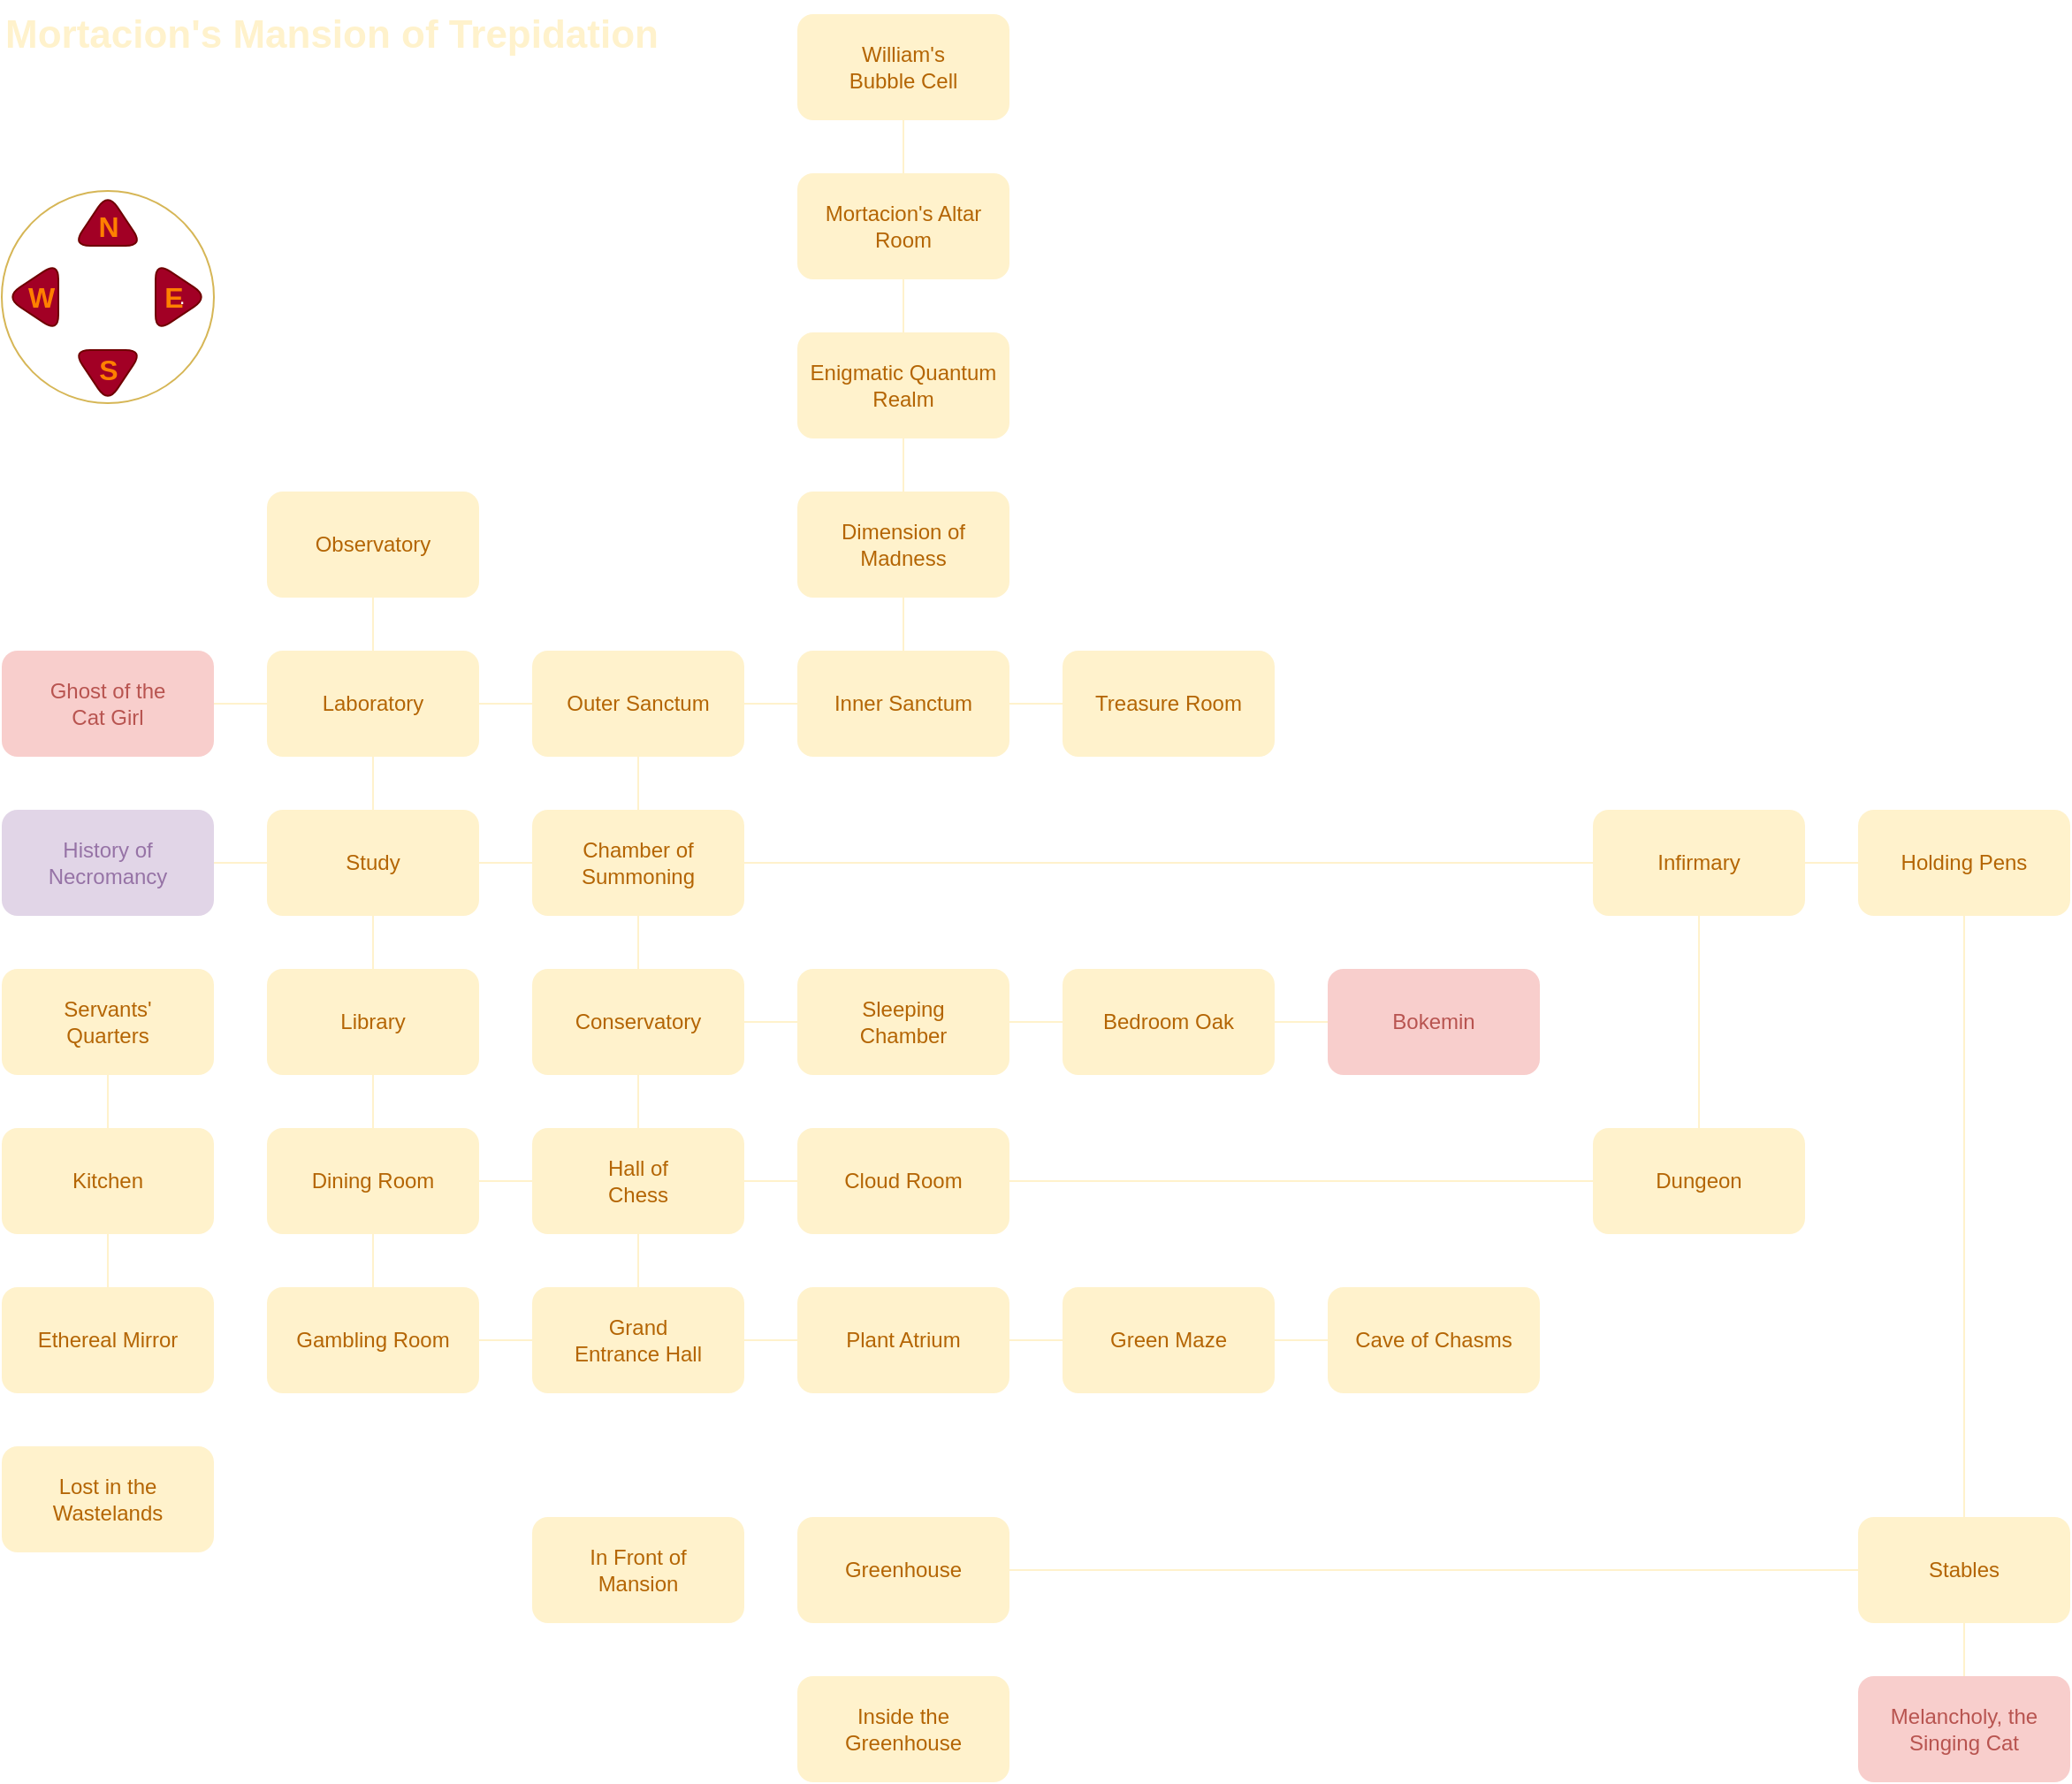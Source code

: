 <mxfile>
    <diagram id="srhE5D7gQbnfxxKPSpZm" name="Page-1">
        <mxGraphModel dx="1750" dy="2222" grid="1" gridSize="10" guides="1" tooltips="1" connect="1" arrows="1" fold="1" page="1" pageScale="1" pageWidth="850" pageHeight="1100" math="0" shadow="0">
            <root>
                <mxCell id="0"/>
                <mxCell id="1" parent="0"/>
                <mxCell id="22" style="edgeStyle=none;html=1;entryX=0;entryY=0.5;entryDx=0;entryDy=0;endArrow=none;endFill=0;strokeColor=#FFFFFF;" parent="1" source="3" target="6" edge="1">
                    <mxGeometry relative="1" as="geometry"/>
                </mxCell>
                <mxCell id="25" style="edgeStyle=none;html=1;endArrow=none;endFill=0;strokeColor=#FFFFFF;" parent="1" source="3" target="5" edge="1">
                    <mxGeometry relative="1" as="geometry"/>
                </mxCell>
                <mxCell id="3" value="In Front of&lt;br&gt;Mansion" style="rounded=1;whiteSpace=wrap;html=1;fillStyle=solid;fillColor=#fff2cc;strokeColor=none;fontColor=#B46504;" parent="1" vertex="1">
                    <mxGeometry x="230" y="740" width="120" height="60" as="geometry"/>
                </mxCell>
                <mxCell id="33" style="edgeStyle=none;html=1;endArrow=none;endFill=0;strokeColor=#FFF2CC;" parent="1" source="5" target="32" edge="1">
                    <mxGeometry relative="1" as="geometry"/>
                </mxCell>
                <mxCell id="34" style="edgeStyle=none;html=1;endArrow=none;endFill=0;strokeColor=#FFF2CC;" parent="1" source="5" target="31" edge="1">
                    <mxGeometry relative="1" as="geometry"/>
                </mxCell>
                <mxCell id="5" value="Grand&lt;br&gt;Entrance Hall" style="rounded=1;whiteSpace=wrap;html=1;fillStyle=solid;fillColor=#fff2cc;strokeColor=none;fontColor=#B46504;" parent="1" vertex="1">
                    <mxGeometry x="230" y="610" width="120" height="60" as="geometry"/>
                </mxCell>
                <mxCell id="23" value="" style="edgeStyle=none;html=1;endArrow=none;endFill=0;strokeColor=#FFF2CC;" parent="1" source="6" target="8" edge="1">
                    <mxGeometry relative="1" as="geometry"/>
                </mxCell>
                <mxCell id="24" style="edgeStyle=none;html=1;entryX=0.5;entryY=0;entryDx=0;entryDy=0;endArrow=none;endFill=0;strokeColor=#FFFFFF;" parent="1" source="6" target="7" edge="1">
                    <mxGeometry relative="1" as="geometry"/>
                </mxCell>
                <mxCell id="6" value="Greenhouse" style="rounded=1;whiteSpace=wrap;html=1;fillStyle=solid;fillColor=#fff2cc;strokeColor=none;fontColor=#B46504;" parent="1" vertex="1">
                    <mxGeometry x="380" y="740" width="120" height="60" as="geometry"/>
                </mxCell>
                <mxCell id="7" value="Inside the Greenhouse" style="rounded=1;whiteSpace=wrap;html=1;fillStyle=solid;fillColor=#fff2cc;strokeColor=none;fontColor=#B46504;" parent="1" vertex="1">
                    <mxGeometry x="380" y="830" width="120" height="60" as="geometry"/>
                </mxCell>
                <mxCell id="27" style="edgeStyle=none;html=1;entryX=0.5;entryY=1;entryDx=0;entryDy=0;endArrow=none;endFill=0;strokeColor=#FFF2CC;" parent="1" source="8" target="9" edge="1">
                    <mxGeometry relative="1" as="geometry"/>
                </mxCell>
                <mxCell id="89" style="edgeStyle=none;html=1;entryX=0.5;entryY=0;entryDx=0;entryDy=0;endArrow=none;endFill=0;strokeColor=#FFF2CC;" parent="1" source="8" target="82" edge="1">
                    <mxGeometry relative="1" as="geometry"/>
                </mxCell>
                <mxCell id="8" value="Stables" style="rounded=1;whiteSpace=wrap;html=1;fillStyle=solid;fillColor=#fff2cc;strokeColor=none;fontColor=#B46504;" parent="1" vertex="1">
                    <mxGeometry x="980" y="740" width="120" height="60" as="geometry"/>
                </mxCell>
                <mxCell id="72" style="edgeStyle=none;html=1;entryX=1;entryY=0.5;entryDx=0;entryDy=0;endArrow=none;endFill=0;strokeColor=#FFF2CC;" parent="1" source="9" target="70" edge="1">
                    <mxGeometry relative="1" as="geometry"/>
                </mxCell>
                <mxCell id="9" value="Holding Pens" style="rounded=1;whiteSpace=wrap;html=1;fillStyle=solid;fillColor=#fff2cc;strokeColor=none;fontColor=#B46504;" parent="1" vertex="1">
                    <mxGeometry x="980" y="340" width="120" height="60" as="geometry"/>
                </mxCell>
                <mxCell id="28" style="edgeStyle=none;html=1;endArrow=none;endFill=0;strokeColor=#FFF2CC;" parent="1" source="11" target="12" edge="1">
                    <mxGeometry relative="1" as="geometry"/>
                </mxCell>
                <mxCell id="29" style="edgeStyle=none;html=1;entryX=1;entryY=0.5;entryDx=0;entryDy=0;endArrow=none;endFill=0;strokeColor=#FFF2CC;" parent="1" source="11" target="13" edge="1">
                    <mxGeometry relative="1" as="geometry"/>
                </mxCell>
                <mxCell id="11" value="Chamber of Summoning" style="rounded=1;whiteSpace=wrap;html=1;fillStyle=solid;fillColor=#fff2cc;strokeColor=none;fontColor=#B46504;" parent="1" vertex="1">
                    <mxGeometry x="230" y="340" width="120" height="60" as="geometry"/>
                </mxCell>
                <mxCell id="53" style="edgeStyle=none;html=1;entryX=0;entryY=0.5;entryDx=0;entryDy=0;endArrow=none;endFill=0;strokeColor=#FFF2CC;" parent="1" source="12" target="52" edge="1">
                    <mxGeometry relative="1" as="geometry"/>
                </mxCell>
                <mxCell id="12" value="Outer Sanctum" style="rounded=1;whiteSpace=wrap;html=1;fillStyle=solid;fillColor=#fff2cc;strokeColor=none;fontColor=#B46504;" parent="1" vertex="1">
                    <mxGeometry x="230" y="250" width="120" height="60" as="geometry"/>
                </mxCell>
                <mxCell id="42" style="edgeStyle=none;html=1;endArrow=none;endFill=0;strokeColor=#FFF2CC;" parent="1" source="13" target="41" edge="1">
                    <mxGeometry relative="1" as="geometry"/>
                </mxCell>
                <mxCell id="81" style="edgeStyle=none;html=1;entryX=1;entryY=0.5;entryDx=0;entryDy=0;endArrow=none;endFill=0;strokeColor=#FFF2CC;" parent="1" source="13" target="80" edge="1">
                    <mxGeometry relative="1" as="geometry"/>
                </mxCell>
                <mxCell id="13" value="Study" style="rounded=1;whiteSpace=wrap;html=1;fillStyle=solid;fillColor=#fff2cc;strokeColor=none;fontColor=#B46504;" parent="1" vertex="1">
                    <mxGeometry x="80" y="340" width="120" height="60" as="geometry"/>
                </mxCell>
                <mxCell id="18" style="edgeStyle=none;html=1;entryX=0;entryY=0.5;entryDx=0;entryDy=0;endArrow=none;endFill=0;strokeColor=#FFF2CC;" parent="1" source="14" target="16" edge="1">
                    <mxGeometry relative="1" as="geometry"/>
                </mxCell>
                <mxCell id="19" style="edgeStyle=none;html=1;entryX=0.5;entryY=1;entryDx=0;entryDy=0;endArrow=none;endFill=0;strokeColor=#FFF2CC;" parent="1" source="14" target="11" edge="1">
                    <mxGeometry relative="1" as="geometry"/>
                </mxCell>
                <mxCell id="20" style="edgeStyle=none;html=1;entryX=0.5;entryY=0;entryDx=0;entryDy=0;endArrow=none;endFill=0;strokeColor=#FFF2CC;" parent="1" source="14" target="15" edge="1">
                    <mxGeometry relative="1" as="geometry"/>
                </mxCell>
                <mxCell id="14" value="Conservatory" style="rounded=1;whiteSpace=wrap;html=1;fillStyle=solid;fillColor=#fff2cc;strokeColor=none;fontColor=#B46504;" parent="1" vertex="1">
                    <mxGeometry x="230" y="430" width="120" height="60" as="geometry"/>
                </mxCell>
                <mxCell id="21" style="edgeStyle=none;html=1;endArrow=none;endFill=0;strokeColor=#FFF2CC;" parent="1" source="15" target="17" edge="1">
                    <mxGeometry relative="1" as="geometry"/>
                </mxCell>
                <mxCell id="30" style="edgeStyle=none;html=1;entryX=0.5;entryY=0;entryDx=0;entryDy=0;endArrow=none;endFill=0;strokeColor=#FFF2CC;" parent="1" source="15" target="5" edge="1">
                    <mxGeometry relative="1" as="geometry"/>
                </mxCell>
                <mxCell id="15" value="Hall of&lt;br&gt;Chess" style="rounded=1;whiteSpace=wrap;html=1;fillStyle=solid;fillColor=#fff2cc;strokeColor=none;fontColor=#B46504;" parent="1" vertex="1">
                    <mxGeometry x="230" y="520" width="120" height="60" as="geometry"/>
                </mxCell>
                <mxCell id="64" style="edgeStyle=none;html=1;entryX=0;entryY=0.5;entryDx=0;entryDy=0;endArrow=none;endFill=0;strokeColor=#FFF2CC;" parent="1" source="16" target="63" edge="1">
                    <mxGeometry relative="1" as="geometry"/>
                </mxCell>
                <mxCell id="16" value="Sleeping&lt;br&gt;Chamber" style="rounded=1;whiteSpace=wrap;html=1;fillStyle=solid;fillColor=#fff2cc;strokeColor=none;fontColor=#B46504;" parent="1" vertex="1">
                    <mxGeometry x="380" y="430" width="120" height="60" as="geometry"/>
                </mxCell>
                <mxCell id="17" value="Cloud Room" style="rounded=1;whiteSpace=wrap;html=1;fillStyle=solid;fillColor=#fff2cc;strokeColor=none;fontColor=#B46504;" parent="1" vertex="1">
                    <mxGeometry x="380" y="520" width="120" height="60" as="geometry"/>
                </mxCell>
                <mxCell id="36" style="edgeStyle=none;html=1;endArrow=none;endFill=0;strokeColor=#FFF2CC;" parent="1" source="31" target="35" edge="1">
                    <mxGeometry relative="1" as="geometry"/>
                </mxCell>
                <mxCell id="31" value="Gambling Room" style="rounded=1;whiteSpace=wrap;html=1;fillStyle=solid;fillColor=#fff2cc;strokeColor=none;fontColor=#B46504;" parent="1" vertex="1">
                    <mxGeometry x="80" y="610" width="120" height="60" as="geometry"/>
                </mxCell>
                <mxCell id="75" style="edgeStyle=none;html=1;entryX=0;entryY=0.5;entryDx=0;entryDy=0;endArrow=none;endFill=0;strokeColor=#FFF2CC;" parent="1" source="32" target="74" edge="1">
                    <mxGeometry relative="1" as="geometry"/>
                </mxCell>
                <mxCell id="32" value="Plant Atrium" style="rounded=1;whiteSpace=wrap;html=1;fillStyle=solid;fillColor=#fff2cc;strokeColor=none;fontColor=#B46504;" parent="1" vertex="1">
                    <mxGeometry x="380" y="610" width="120" height="60" as="geometry"/>
                </mxCell>
                <mxCell id="37" style="edgeStyle=none;html=1;entryX=0;entryY=0.5;entryDx=0;entryDy=0;endArrow=none;endFill=0;strokeColor=#FFF2CC;" parent="1" source="35" target="15" edge="1">
                    <mxGeometry relative="1" as="geometry"/>
                </mxCell>
                <mxCell id="39" style="edgeStyle=none;html=1;endArrow=none;endFill=0;strokeColor=#FFF2CC;" parent="1" source="35" target="38" edge="1">
                    <mxGeometry relative="1" as="geometry"/>
                </mxCell>
                <mxCell id="47" style="edgeStyle=none;html=1;endArrow=none;endFill=0;strokeColor=#FFFFFF;" parent="1" source="35" target="46" edge="1">
                    <mxGeometry relative="1" as="geometry"/>
                </mxCell>
                <mxCell id="35" value="Dining Room" style="rounded=1;whiteSpace=wrap;html=1;fillStyle=solid;fillColor=#fff2cc;strokeColor=none;fontColor=#B46504;" parent="1" vertex="1">
                    <mxGeometry x="80" y="520" width="120" height="60" as="geometry"/>
                </mxCell>
                <mxCell id="40" style="edgeStyle=none;html=1;endArrow=none;endFill=0;strokeColor=#FFF2CC;" parent="1" source="38" target="13" edge="1">
                    <mxGeometry relative="1" as="geometry"/>
                </mxCell>
                <mxCell id="38" value="Library" style="rounded=1;whiteSpace=wrap;html=1;fillStyle=solid;fillColor=#fff2cc;strokeColor=none;fontColor=#B46504;" parent="1" vertex="1">
                    <mxGeometry x="80" y="430" width="120" height="60" as="geometry"/>
                </mxCell>
                <mxCell id="43" style="edgeStyle=none;html=1;endArrow=none;endFill=0;strokeColor=#FFF2CC;" parent="1" source="41" target="12" edge="1">
                    <mxGeometry relative="1" as="geometry"/>
                </mxCell>
                <mxCell id="45" style="edgeStyle=none;html=1;entryX=0.5;entryY=0.833;entryDx=0;entryDy=0;entryPerimeter=0;endArrow=none;endFill=0;strokeColor=#FFF2CC;" parent="1" source="41" target="44" edge="1">
                    <mxGeometry relative="1" as="geometry"/>
                </mxCell>
                <mxCell id="86" style="edgeStyle=none;html=1;entryX=1;entryY=0.5;entryDx=0;entryDy=0;endArrow=none;endFill=0;strokeColor=#FFF2CC;" parent="1" source="41" target="85" edge="1">
                    <mxGeometry relative="1" as="geometry"/>
                </mxCell>
                <mxCell id="41" value="Laboratory" style="rounded=1;whiteSpace=wrap;html=1;fillStyle=solid;fillColor=#fff2cc;strokeColor=none;fontColor=#B46504;" parent="1" vertex="1">
                    <mxGeometry x="80" y="250" width="120" height="60" as="geometry"/>
                </mxCell>
                <mxCell id="44" value="Observatory" style="rounded=1;whiteSpace=wrap;html=1;fillStyle=solid;fillColor=#fff2cc;strokeColor=none;fontColor=#B46504;" parent="1" vertex="1">
                    <mxGeometry x="80" y="160" width="120" height="60" as="geometry"/>
                </mxCell>
                <mxCell id="51" style="edgeStyle=none;html=1;endArrow=none;endFill=0;strokeColor=#FFF2CC;" parent="1" source="46" target="50" edge="1">
                    <mxGeometry relative="1" as="geometry"/>
                </mxCell>
                <mxCell id="46" value="Kitchen" style="rounded=1;whiteSpace=wrap;html=1;fillStyle=solid;fillColor=#fff2cc;strokeColor=none;fontColor=#B46504;" parent="1" vertex="1">
                    <mxGeometry x="-70" y="520" width="120" height="60" as="geometry"/>
                </mxCell>
                <mxCell id="49" style="edgeStyle=none;html=1;endArrow=none;endFill=0;strokeColor=#FFF2CC;" parent="1" source="48" target="46" edge="1">
                    <mxGeometry relative="1" as="geometry"/>
                </mxCell>
                <mxCell id="48" value="Servants'&lt;br&gt;Quarters" style="rounded=1;whiteSpace=wrap;html=1;fillStyle=solid;fillColor=#fff2cc;strokeColor=none;fontColor=#B46504;" parent="1" vertex="1">
                    <mxGeometry x="-70" y="430" width="120" height="60" as="geometry"/>
                </mxCell>
                <mxCell id="79" style="edgeStyle=none;html=1;entryX=0.5;entryY=0;entryDx=0;entryDy=0;endArrow=none;endFill=0;strokeColor=#FFFFFF;" parent="1" source="50" target="78" edge="1">
                    <mxGeometry relative="1" as="geometry"/>
                </mxCell>
                <mxCell id="50" value="Ethereal Mirror" style="rounded=1;whiteSpace=wrap;html=1;fillStyle=solid;fillColor=#fff2cc;strokeColor=none;fontColor=#B46504;" parent="1" vertex="1">
                    <mxGeometry x="-70" y="610" width="120" height="60" as="geometry"/>
                </mxCell>
                <mxCell id="55" style="edgeStyle=none;html=1;entryX=0;entryY=0.5;entryDx=0;entryDy=0;endArrow=none;endFill=0;strokeColor=#FFF2CC;" parent="1" source="52" target="54" edge="1">
                    <mxGeometry relative="1" as="geometry"/>
                </mxCell>
                <mxCell id="66" style="edgeStyle=none;html=1;endArrow=none;endFill=0;strokeColor=#FFF2CC;" parent="1" source="52" target="65" edge="1">
                    <mxGeometry relative="1" as="geometry"/>
                </mxCell>
                <mxCell id="52" value="Inner Sanctum" style="rounded=1;whiteSpace=wrap;html=1;fillStyle=solid;fillColor=#fff2cc;strokeColor=none;fontColor=#B46504;" parent="1" vertex="1">
                    <mxGeometry x="380" y="250" width="120" height="60" as="geometry"/>
                </mxCell>
                <mxCell id="54" value="Treasure Room" style="rounded=1;whiteSpace=wrap;html=1;fillStyle=solid;fillColor=#fff2cc;strokeColor=none;fontColor=#B46504;" parent="1" vertex="1">
                    <mxGeometry x="530" y="250" width="120" height="60" as="geometry"/>
                </mxCell>
                <mxCell id="59" style="edgeStyle=none;html=1;entryX=1;entryY=0.5;entryDx=0;entryDy=0;endArrow=none;endFill=0;strokeColor=#FFF2CC;" parent="1" source="57" target="17" edge="1">
                    <mxGeometry relative="1" as="geometry"/>
                </mxCell>
                <mxCell id="57" value="Dungeon" style="rounded=1;whiteSpace=wrap;html=1;fillStyle=solid;fillColor=#fff2cc;strokeColor=none;fontColor=#B46504;" parent="1" vertex="1">
                    <mxGeometry x="830" y="520" width="120" height="60" as="geometry"/>
                </mxCell>
                <mxCell id="60" value="Mortacion's Altar Room" style="rounded=1;whiteSpace=wrap;html=1;fillStyle=solid;fillColor=#fff2cc;strokeColor=none;fontColor=#B46504;" parent="1" vertex="1">
                    <mxGeometry x="380" y="-20" width="120" height="60" as="geometry"/>
                </mxCell>
                <mxCell id="62" style="edgeStyle=none;html=1;entryX=0.5;entryY=0;entryDx=0;entryDy=0;endArrow=none;endFill=0;strokeColor=#FFF2CC;" parent="1" source="61" target="60" edge="1">
                    <mxGeometry relative="1" as="geometry"/>
                </mxCell>
                <mxCell id="61" value="William's&lt;br&gt;Bubble Cell" style="rounded=1;whiteSpace=wrap;html=1;fillStyle=solid;fillColor=#fff2cc;strokeColor=none;fontColor=#B46504;" parent="1" vertex="1">
                    <mxGeometry x="380" y="-110" width="120" height="60" as="geometry"/>
                </mxCell>
                <mxCell id="88" style="edgeStyle=none;html=1;entryX=0;entryY=0.5;entryDx=0;entryDy=0;endArrow=none;endFill=0;strokeColor=#FFF2CC;" parent="1" source="63" target="87" edge="1">
                    <mxGeometry relative="1" as="geometry"/>
                </mxCell>
                <mxCell id="63" value="Bedroom Oak" style="rounded=1;whiteSpace=wrap;html=1;fillStyle=solid;fillColor=#fff2cc;strokeColor=none;fontColor=#B46504;" parent="1" vertex="1">
                    <mxGeometry x="530" y="430" width="120" height="60" as="geometry"/>
                </mxCell>
                <mxCell id="68" style="edgeStyle=none;html=1;entryX=0.5;entryY=1;entryDx=0;entryDy=0;endArrow=none;endFill=0;strokeColor=#FFF2CC;" parent="1" source="65" target="67" edge="1">
                    <mxGeometry relative="1" as="geometry"/>
                </mxCell>
                <mxCell id="65" value="Dimension of Madness" style="rounded=1;whiteSpace=wrap;html=1;fillStyle=solid;fillColor=#fff2cc;strokeColor=none;fontColor=#B46504;" parent="1" vertex="1">
                    <mxGeometry x="380" y="160" width="120" height="60" as="geometry"/>
                </mxCell>
                <mxCell id="69" style="edgeStyle=none;html=1;entryX=0.5;entryY=1;entryDx=0;entryDy=0;endArrow=none;endFill=0;strokeColor=#FFF2CC;" parent="1" source="67" target="60" edge="1">
                    <mxGeometry relative="1" as="geometry"/>
                </mxCell>
                <mxCell id="67" value="Enigmatic Quantum Realm" style="rounded=1;whiteSpace=wrap;html=1;fillStyle=solid;fillColor=#fff2cc;strokeColor=none;fontColor=#B46504;" parent="1" vertex="1">
                    <mxGeometry x="380" y="70" width="120" height="60" as="geometry"/>
                </mxCell>
                <mxCell id="71" style="edgeStyle=none;html=1;entryX=0.5;entryY=0;entryDx=0;entryDy=0;endArrow=none;endFill=0;strokeColor=#FFF2CC;" parent="1" source="70" target="57" edge="1">
                    <mxGeometry relative="1" as="geometry"/>
                </mxCell>
                <mxCell id="73" style="edgeStyle=none;html=1;entryX=1;entryY=0.5;entryDx=0;entryDy=0;endArrow=none;endFill=0;strokeColor=#FFF2CC;" parent="1" source="70" target="11" edge="1">
                    <mxGeometry relative="1" as="geometry"/>
                </mxCell>
                <mxCell id="70" value="Infirmary" style="rounded=1;whiteSpace=wrap;html=1;fillStyle=solid;fillColor=#fff2cc;strokeColor=none;fontColor=#B46504;" parent="1" vertex="1">
                    <mxGeometry x="830" y="340" width="120" height="60" as="geometry"/>
                </mxCell>
                <mxCell id="77" style="edgeStyle=none;html=1;entryX=0;entryY=0.5;entryDx=0;entryDy=0;endArrow=none;endFill=0;strokeColor=#FFF2CC;" parent="1" source="74" target="76" edge="1">
                    <mxGeometry relative="1" as="geometry"/>
                </mxCell>
                <mxCell id="74" value="Green Maze" style="rounded=1;whiteSpace=wrap;html=1;fillStyle=solid;fillColor=#fff2cc;strokeColor=none;fontColor=#B46504;" parent="1" vertex="1">
                    <mxGeometry x="530" y="610" width="120" height="60" as="geometry"/>
                </mxCell>
                <mxCell id="76" value="Cave of Chasms" style="rounded=1;whiteSpace=wrap;html=1;fillStyle=solid;fillColor=#fff2cc;strokeColor=none;fontColor=#B46504;" parent="1" vertex="1">
                    <mxGeometry x="680" y="610" width="120" height="60" as="geometry"/>
                </mxCell>
                <mxCell id="78" value="Lost in the Wastelands" style="rounded=1;whiteSpace=wrap;html=1;fillStyle=solid;fillColor=#fff2cc;strokeColor=none;fontColor=#B46504;" parent="1" vertex="1">
                    <mxGeometry x="-70" y="700" width="120" height="60" as="geometry"/>
                </mxCell>
                <mxCell id="80" value="History of Necromancy" style="rounded=1;whiteSpace=wrap;html=1;fillStyle=solid;fillColor=#e1d5e7;strokeColor=none;fontColor=#9673A6;" parent="1" vertex="1">
                    <mxGeometry x="-70" y="340" width="120" height="60" as="geometry"/>
                </mxCell>
                <mxCell id="82" value="Melancholy, the Singing Cat" style="rounded=1;whiteSpace=wrap;html=1;fillStyle=solid;fillColor=#f8cecc;strokeColor=none;fontColor=#B85450;" parent="1" vertex="1">
                    <mxGeometry x="980" y="830" width="120" height="60" as="geometry"/>
                </mxCell>
                <mxCell id="85" value="&lt;font&gt;Ghost of the&lt;br&gt;Cat Girl&lt;/font&gt;" style="rounded=1;whiteSpace=wrap;html=1;fillStyle=solid;fillColor=#f8cecc;strokeColor=none;fontColor=#B85450;" parent="1" vertex="1">
                    <mxGeometry x="-70" y="250" width="120" height="60" as="geometry"/>
                </mxCell>
                <mxCell id="87" value="Bokemin" style="rounded=1;whiteSpace=wrap;html=1;fillStyle=solid;fillColor=#f8cecc;strokeColor=none;fontColor=#B85450;" parent="1" vertex="1">
                    <mxGeometry x="680" y="430" width="120" height="60" as="geometry"/>
                </mxCell>
                <mxCell id="100" value="&lt;font style=&quot;font-size: 22px;&quot;&gt;Mortacion's Mansion of Trepidation&lt;/font&gt;" style="text;html=1;align=left;verticalAlign=middle;resizable=0;points=[];autosize=1;strokeColor=none;fillColor=none;fontSize=22;fontColor=#FFF2CC;fontStyle=1" parent="1" vertex="1">
                    <mxGeometry x="-70" y="-118" width="390" height="40" as="geometry"/>
                </mxCell>
                <mxCell id="90" value="" style="ellipse;whiteSpace=wrap;html=1;rounded=1;fillStyle=solid;strokeColor=#d6b656;fillColor=none;" parent="1" vertex="1">
                    <mxGeometry x="-70" y="-10" width="120" height="120" as="geometry"/>
                </mxCell>
                <mxCell id="91" value="" style="triangle;whiteSpace=wrap;html=1;rounded=1;fillStyle=solid;strokeColor=#6F0000;fontColor=#ffffff;fillColor=#a20025;rotation=-90;" parent="1" vertex="1">
                    <mxGeometry x="-25" y="-14" width="30" height="40" as="geometry"/>
                </mxCell>
                <mxCell id="93" value="." style="triangle;whiteSpace=wrap;html=1;rounded=1;fillStyle=solid;strokeColor=#6F0000;fontColor=#ffffff;fillColor=#a20025;rotation=0;" parent="1" vertex="1">
                    <mxGeometry x="17" y="30" width="30" height="40" as="geometry"/>
                </mxCell>
                <mxCell id="95" value="." style="triangle;whiteSpace=wrap;html=1;rounded=1;fillStyle=solid;strokeColor=#6F0000;fontColor=#ffffff;fillColor=#a20025;rotation=-180;" parent="1" vertex="1">
                    <mxGeometry x="-68" y="30" width="30" height="40" as="geometry"/>
                </mxCell>
                <mxCell id="97" value="" style="triangle;whiteSpace=wrap;html=1;rounded=1;fillStyle=solid;strokeColor=#6F0000;fontColor=#ffffff;fillColor=#a20025;rotation=90;" parent="1" vertex="1">
                    <mxGeometry x="-25" y="75" width="30" height="40" as="geometry"/>
                </mxCell>
                <mxCell id="104" value="S" style="text;html=1;align=center;verticalAlign=middle;resizable=0;points=[];autosize=1;strokeColor=none;fillColor=none;fontColor=#FF8000;fontStyle=1;fontSize=16;" parent="1" vertex="1">
                    <mxGeometry x="-25" y="76" width="30" height="30" as="geometry"/>
                </mxCell>
                <mxCell id="105" value="E" style="text;html=1;align=center;verticalAlign=middle;resizable=0;points=[];autosize=1;strokeColor=none;fillColor=none;fontColor=#FF8000;fontStyle=1;fontSize=16;" parent="1" vertex="1">
                    <mxGeometry x="12" y="35" width="30" height="30" as="geometry"/>
                </mxCell>
                <mxCell id="106" value="N" style="text;html=1;align=center;verticalAlign=middle;resizable=0;points=[];autosize=1;strokeColor=none;fillColor=none;fontColor=#FF8000;fontStyle=1;fontSize=16;" parent="1" vertex="1">
                    <mxGeometry x="-30" y="-5" width="40" height="30" as="geometry"/>
                </mxCell>
                <mxCell id="107" value="W" style="text;html=1;align=center;verticalAlign=middle;resizable=0;points=[];autosize=1;strokeColor=none;fillColor=none;fontColor=#FF8000;fontStyle=1;fontSize=16;" parent="1" vertex="1">
                    <mxGeometry x="-68" y="35" width="40" height="30" as="geometry"/>
                </mxCell>
            </root>
        </mxGraphModel>
    </diagram>
</mxfile>